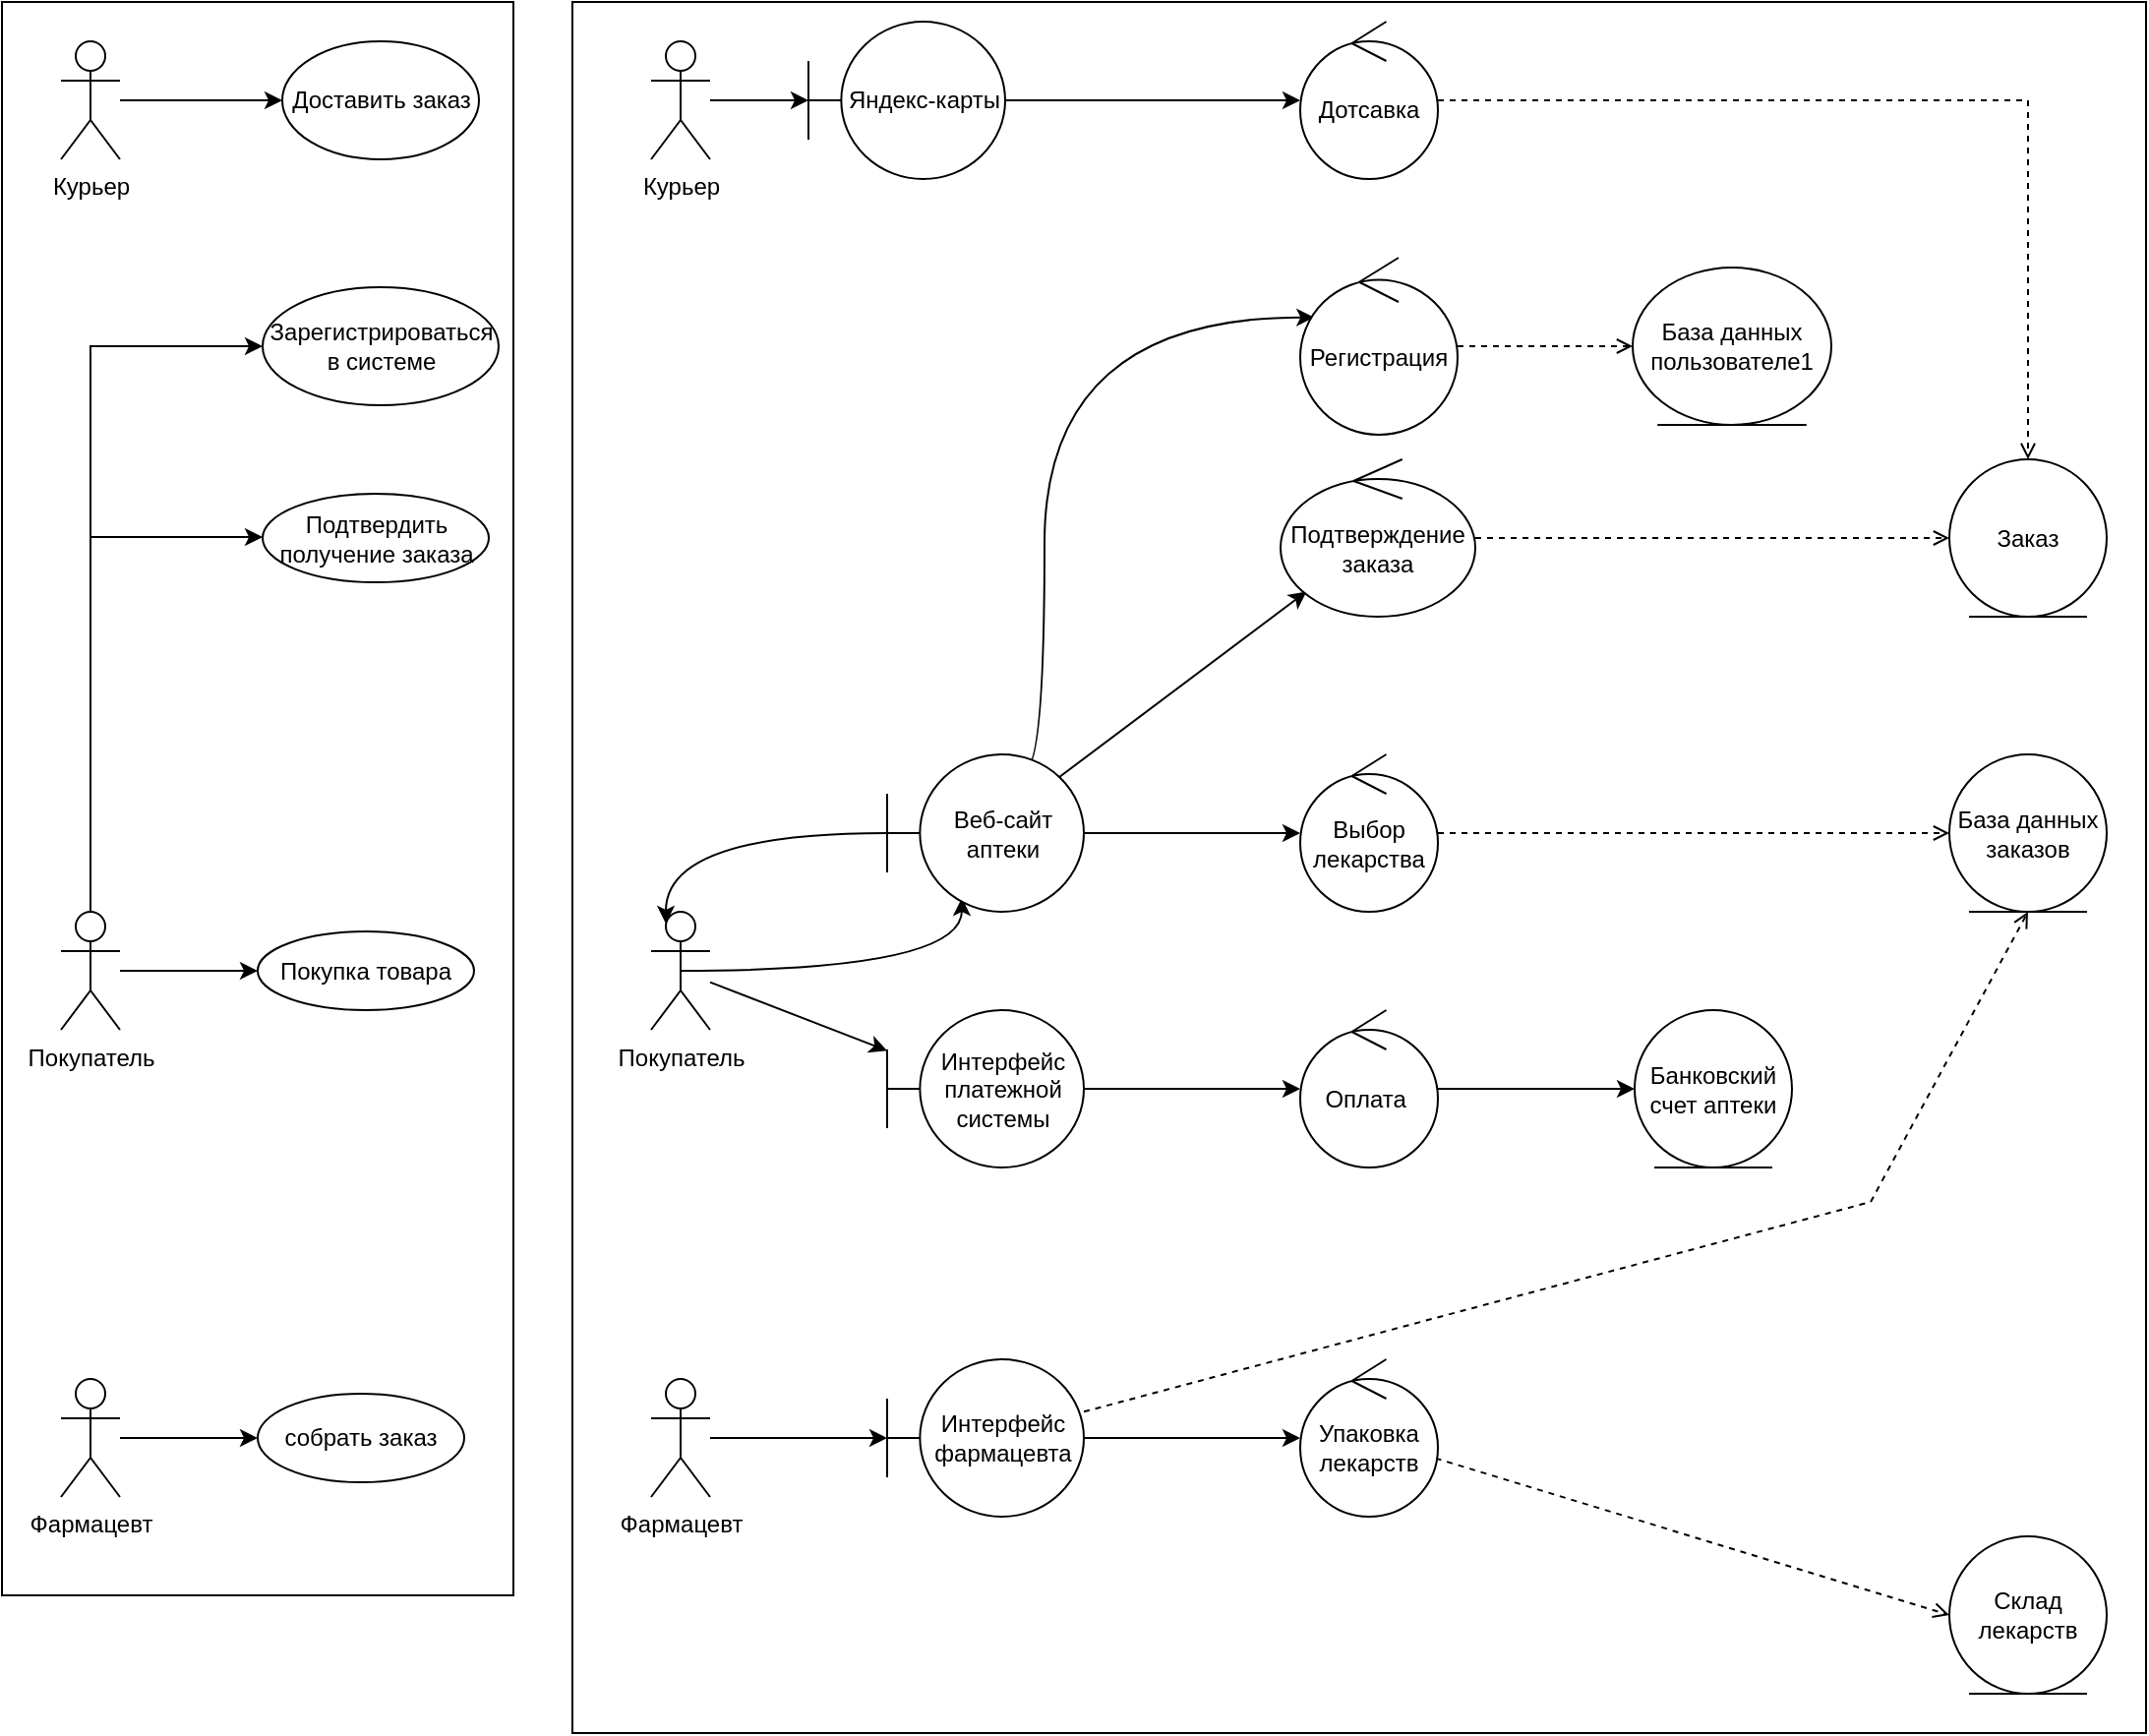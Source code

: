 <mxfile version="26.0.16">
  <diagram name="Страница — 1" id="dqRWkBIB7Zv8lyWxam82">
    <mxGraphModel dx="3267" dy="1292" grid="1" gridSize="10" guides="1" tooltips="1" connect="1" arrows="1" fold="1" page="1" pageScale="1" pageWidth="827" pageHeight="1169" math="0" shadow="0">
      <root>
        <mxCell id="0" />
        <mxCell id="1" parent="0" />
        <mxCell id="P8F0VEBTFIbNjGWBx2y0-1" style="rounded=0;orthogonalLoop=1;jettySize=auto;html=1;exitX=0.5;exitY=0.5;exitDx=0;exitDy=0;exitPerimeter=0;entryX=0.38;entryY=0.913;entryDx=0;entryDy=0;entryPerimeter=0;edgeStyle=orthogonalEdgeStyle;curved=1;" edge="1" parent="1" source="P8F0VEBTFIbNjGWBx2y0-3" target="P8F0VEBTFIbNjGWBx2y0-5">
          <mxGeometry relative="1" as="geometry">
            <Array as="points">
              <mxPoint x="218" y="552.5" />
            </Array>
          </mxGeometry>
        </mxCell>
        <mxCell id="P8F0VEBTFIbNjGWBx2y0-2" style="rounded=0;orthogonalLoop=1;jettySize=auto;html=1;" edge="1" parent="1" source="P8F0VEBTFIbNjGWBx2y0-3" target="P8F0VEBTFIbNjGWBx2y0-7">
          <mxGeometry relative="1" as="geometry" />
        </mxCell>
        <mxCell id="P8F0VEBTFIbNjGWBx2y0-3" value="Покупатель" style="shape=umlActor;verticalLabelPosition=bottom;verticalAlign=top;html=1;outlineConnect=0;" vertex="1" parent="1">
          <mxGeometry x="60" y="522.5" width="30" height="60" as="geometry" />
        </mxCell>
        <mxCell id="P8F0VEBTFIbNjGWBx2y0-4" style="edgeStyle=orthogonalEdgeStyle;rounded=0;orthogonalLoop=1;jettySize=auto;html=1;" edge="1" parent="1" source="P8F0VEBTFIbNjGWBx2y0-5" target="P8F0VEBTFIbNjGWBx2y0-11">
          <mxGeometry relative="1" as="geometry" />
        </mxCell>
        <mxCell id="P8F0VEBTFIbNjGWBx2y0-52" style="rounded=0;orthogonalLoop=1;jettySize=auto;html=1;exitX=0.854;exitY=0.164;exitDx=0;exitDy=0;exitPerimeter=0;" edge="1" parent="1" source="P8F0VEBTFIbNjGWBx2y0-5" target="P8F0VEBTFIbNjGWBx2y0-47">
          <mxGeometry relative="1" as="geometry" />
        </mxCell>
        <mxCell id="P8F0VEBTFIbNjGWBx2y0-59" style="edgeStyle=orthogonalEdgeStyle;rounded=0;orthogonalLoop=1;jettySize=auto;html=1;curved=1;entryX=0.089;entryY=0.337;entryDx=0;entryDy=0;entryPerimeter=0;" edge="1" parent="1" target="P8F0VEBTFIbNjGWBx2y0-57">
          <mxGeometry relative="1" as="geometry">
            <mxPoint x="250" y="450" as="sourcePoint" />
            <Array as="points">
              <mxPoint x="260" y="220" />
            </Array>
          </mxGeometry>
        </mxCell>
        <mxCell id="P8F0VEBTFIbNjGWBx2y0-5" value="Веб-сайт аптеки" style="shape=umlBoundary;whiteSpace=wrap;html=1;" vertex="1" parent="1">
          <mxGeometry x="180" y="442.5" width="100" height="80" as="geometry" />
        </mxCell>
        <mxCell id="P8F0VEBTFIbNjGWBx2y0-50" style="edgeStyle=orthogonalEdgeStyle;rounded=0;orthogonalLoop=1;jettySize=auto;html=1;" edge="1" parent="1" source="P8F0VEBTFIbNjGWBx2y0-7" target="P8F0VEBTFIbNjGWBx2y0-49">
          <mxGeometry relative="1" as="geometry" />
        </mxCell>
        <mxCell id="P8F0VEBTFIbNjGWBx2y0-7" value="Интерфейс платежной системы" style="shape=umlBoundary;whiteSpace=wrap;html=1;" vertex="1" parent="1">
          <mxGeometry x="180" y="572.5" width="100" height="80" as="geometry" />
        </mxCell>
        <mxCell id="P8F0VEBTFIbNjGWBx2y0-9" value="База данных заказов" style="ellipse;shape=umlEntity;whiteSpace=wrap;html=1;" vertex="1" parent="1">
          <mxGeometry x="720" y="442.5" width="80" height="80" as="geometry" />
        </mxCell>
        <mxCell id="P8F0VEBTFIbNjGWBx2y0-10" style="rounded=0;orthogonalLoop=1;jettySize=auto;html=1;entryX=0;entryY=0.5;entryDx=0;entryDy=0;dashed=1;endArrow=open;endFill=0;" edge="1" parent="1" source="P8F0VEBTFIbNjGWBx2y0-11" target="P8F0VEBTFIbNjGWBx2y0-9">
          <mxGeometry relative="1" as="geometry" />
        </mxCell>
        <mxCell id="P8F0VEBTFIbNjGWBx2y0-11" value="Выбор&lt;br&gt;лекарства" style="ellipse;shape=umlControl;whiteSpace=wrap;html=1;" vertex="1" parent="1">
          <mxGeometry x="390" y="442.5" width="70" height="80" as="geometry" />
        </mxCell>
        <mxCell id="P8F0VEBTFIbNjGWBx2y0-12" style="rounded=0;orthogonalLoop=1;jettySize=auto;html=1;entryX=0.25;entryY=0.1;entryDx=0;entryDy=0;entryPerimeter=0;edgeStyle=orthogonalEdgeStyle;curved=1;" edge="1" parent="1" source="P8F0VEBTFIbNjGWBx2y0-5" target="P8F0VEBTFIbNjGWBx2y0-3">
          <mxGeometry relative="1" as="geometry">
            <Array as="points">
              <mxPoint x="68" y="482.5" />
            </Array>
          </mxGeometry>
        </mxCell>
        <mxCell id="P8F0VEBTFIbNjGWBx2y0-77" style="edgeStyle=orthogonalEdgeStyle;rounded=0;orthogonalLoop=1;jettySize=auto;html=1;" edge="1" parent="1" source="P8F0VEBTFIbNjGWBx2y0-21" target="P8F0VEBTFIbNjGWBx2y0-69">
          <mxGeometry relative="1" as="geometry" />
        </mxCell>
        <mxCell id="P8F0VEBTFIbNjGWBx2y0-21" value="Фармацевт" style="shape=umlActor;verticalLabelPosition=bottom;verticalAlign=top;html=1;outlineConnect=0;" vertex="1" parent="1">
          <mxGeometry x="60" y="760" width="30" height="60" as="geometry" />
        </mxCell>
        <mxCell id="P8F0VEBTFIbNjGWBx2y0-29" style="edgeStyle=orthogonalEdgeStyle;rounded=0;orthogonalLoop=1;jettySize=auto;html=1;" edge="1" parent="1" source="P8F0VEBTFIbNjGWBx2y0-30" target="P8F0VEBTFIbNjGWBx2y0-36">
          <mxGeometry relative="1" as="geometry" />
        </mxCell>
        <mxCell id="P8F0VEBTFIbNjGWBx2y0-30" value="Курьер" style="shape=umlActor;verticalLabelPosition=bottom;verticalAlign=top;html=1;outlineConnect=0;" vertex="1" parent="1">
          <mxGeometry x="60" y="80" width="30" height="60" as="geometry" />
        </mxCell>
        <mxCell id="P8F0VEBTFIbNjGWBx2y0-35" style="edgeStyle=orthogonalEdgeStyle;rounded=0;orthogonalLoop=1;jettySize=auto;html=1;" edge="1" parent="1" source="P8F0VEBTFIbNjGWBx2y0-36" target="P8F0VEBTFIbNjGWBx2y0-38">
          <mxGeometry relative="1" as="geometry" />
        </mxCell>
        <mxCell id="P8F0VEBTFIbNjGWBx2y0-36" value="Яндекс-карты" style="shape=umlBoundary;whiteSpace=wrap;html=1;" vertex="1" parent="1">
          <mxGeometry x="140" y="70" width="100" height="80" as="geometry" />
        </mxCell>
        <mxCell id="P8F0VEBTFIbNjGWBx2y0-79" style="edgeStyle=orthogonalEdgeStyle;rounded=0;orthogonalLoop=1;jettySize=auto;html=1;entryX=0.5;entryY=0;entryDx=0;entryDy=0;dashed=1;endArrow=open;endFill=0;" edge="1" parent="1" source="P8F0VEBTFIbNjGWBx2y0-38" target="P8F0VEBTFIbNjGWBx2y0-48">
          <mxGeometry relative="1" as="geometry" />
        </mxCell>
        <mxCell id="P8F0VEBTFIbNjGWBx2y0-38" value="Дотсавка" style="ellipse;shape=umlControl;whiteSpace=wrap;html=1;" vertex="1" parent="1">
          <mxGeometry x="390" y="70" width="70" height="80" as="geometry" />
        </mxCell>
        <mxCell id="P8F0VEBTFIbNjGWBx2y0-40" value="Банковский счет аптеки" style="ellipse;shape=umlEntity;whiteSpace=wrap;html=1;" vertex="1" parent="1">
          <mxGeometry x="560" y="572.5" width="80" height="80" as="geometry" />
        </mxCell>
        <mxCell id="P8F0VEBTFIbNjGWBx2y0-46" style="edgeStyle=orthogonalEdgeStyle;rounded=0;orthogonalLoop=1;jettySize=auto;html=1;dashed=1;endArrow=open;endFill=0;" edge="1" parent="1" source="P8F0VEBTFIbNjGWBx2y0-47" target="P8F0VEBTFIbNjGWBx2y0-48">
          <mxGeometry relative="1" as="geometry" />
        </mxCell>
        <mxCell id="P8F0VEBTFIbNjGWBx2y0-47" value="Подтверждение заказа" style="ellipse;shape=umlControl;whiteSpace=wrap;html=1;" vertex="1" parent="1">
          <mxGeometry x="380" y="292.5" width="99" height="80" as="geometry" />
        </mxCell>
        <mxCell id="P8F0VEBTFIbNjGWBx2y0-48" value="Заказ" style="ellipse;shape=umlEntity;whiteSpace=wrap;html=1;" vertex="1" parent="1">
          <mxGeometry x="720" y="292.5" width="80" height="80" as="geometry" />
        </mxCell>
        <mxCell id="P8F0VEBTFIbNjGWBx2y0-51" style="edgeStyle=orthogonalEdgeStyle;rounded=0;orthogonalLoop=1;jettySize=auto;html=1;" edge="1" parent="1" source="P8F0VEBTFIbNjGWBx2y0-49" target="P8F0VEBTFIbNjGWBx2y0-40">
          <mxGeometry relative="1" as="geometry" />
        </mxCell>
        <mxCell id="P8F0VEBTFIbNjGWBx2y0-49" value="Оплата&amp;nbsp;" style="ellipse;shape=umlControl;whiteSpace=wrap;html=1;" vertex="1" parent="1">
          <mxGeometry x="390" y="572.5" width="70" height="80" as="geometry" />
        </mxCell>
        <mxCell id="P8F0VEBTFIbNjGWBx2y0-60" style="edgeStyle=orthogonalEdgeStyle;rounded=0;orthogonalLoop=1;jettySize=auto;html=1;dashed=1;endArrow=open;endFill=0;" edge="1" parent="1" source="P8F0VEBTFIbNjGWBx2y0-57" target="P8F0VEBTFIbNjGWBx2y0-58">
          <mxGeometry relative="1" as="geometry" />
        </mxCell>
        <mxCell id="P8F0VEBTFIbNjGWBx2y0-57" value="Регистрация" style="ellipse;shape=umlControl;whiteSpace=wrap;html=1;" vertex="1" parent="1">
          <mxGeometry x="390" y="190" width="80" height="90" as="geometry" />
        </mxCell>
        <mxCell id="P8F0VEBTFIbNjGWBx2y0-58" value="База данных пользователе1" style="ellipse;shape=umlEntity;whiteSpace=wrap;html=1;" vertex="1" parent="1">
          <mxGeometry x="559" y="195" width="101" height="80" as="geometry" />
        </mxCell>
        <mxCell id="P8F0VEBTFIbNjGWBx2y0-68" style="edgeStyle=orthogonalEdgeStyle;rounded=0;orthogonalLoop=1;jettySize=auto;html=1;" edge="1" parent="1" source="P8F0VEBTFIbNjGWBx2y0-69" target="P8F0VEBTFIbNjGWBx2y0-71">
          <mxGeometry relative="1" as="geometry" />
        </mxCell>
        <mxCell id="P8F0VEBTFIbNjGWBx2y0-85" style="rounded=0;orthogonalLoop=1;jettySize=auto;html=1;entryX=0.5;entryY=1;entryDx=0;entryDy=0;dashed=1;endArrow=open;endFill=0;" edge="1" parent="1" source="P8F0VEBTFIbNjGWBx2y0-69" target="P8F0VEBTFIbNjGWBx2y0-9">
          <mxGeometry relative="1" as="geometry">
            <Array as="points">
              <mxPoint x="680" y="670" />
            </Array>
          </mxGeometry>
        </mxCell>
        <mxCell id="P8F0VEBTFIbNjGWBx2y0-69" value="Интерфейс фармацевта" style="shape=umlBoundary;whiteSpace=wrap;html=1;" vertex="1" parent="1">
          <mxGeometry x="180" y="750" width="100" height="80" as="geometry" />
        </mxCell>
        <mxCell id="P8F0VEBTFIbNjGWBx2y0-70" style="rounded=0;orthogonalLoop=1;jettySize=auto;html=1;entryX=0;entryY=0.5;entryDx=0;entryDy=0;endArrow=open;endFill=0;dashed=1;" edge="1" parent="1" source="P8F0VEBTFIbNjGWBx2y0-71" target="P8F0VEBTFIbNjGWBx2y0-72">
          <mxGeometry relative="1" as="geometry" />
        </mxCell>
        <mxCell id="P8F0VEBTFIbNjGWBx2y0-71" value="Упаковка лекарств" style="ellipse;shape=umlControl;whiteSpace=wrap;html=1;" vertex="1" parent="1">
          <mxGeometry x="390" y="750" width="70" height="80" as="geometry" />
        </mxCell>
        <mxCell id="P8F0VEBTFIbNjGWBx2y0-72" value="Склад лекарств" style="ellipse;shape=umlEntity;whiteSpace=wrap;html=1;" vertex="1" parent="1">
          <mxGeometry x="720" y="840" width="80" height="80" as="geometry" />
        </mxCell>
        <mxCell id="P8F0VEBTFIbNjGWBx2y0-97" style="edgeStyle=orthogonalEdgeStyle;rounded=0;orthogonalLoop=1;jettySize=auto;html=1;entryX=0;entryY=0.5;entryDx=0;entryDy=0;" edge="1" parent="1" source="P8F0VEBTFIbNjGWBx2y0-80" target="P8F0VEBTFIbNjGWBx2y0-88">
          <mxGeometry relative="1" as="geometry" />
        </mxCell>
        <mxCell id="P8F0VEBTFIbNjGWBx2y0-80" value="Курьер" style="shape=umlActor;verticalLabelPosition=bottom;verticalAlign=top;html=1;outlineConnect=0;" vertex="1" parent="1">
          <mxGeometry x="-240" y="80" width="30" height="60" as="geometry" />
        </mxCell>
        <mxCell id="P8F0VEBTFIbNjGWBx2y0-93" style="edgeStyle=orthogonalEdgeStyle;rounded=0;orthogonalLoop=1;jettySize=auto;html=1;entryX=0;entryY=0.5;entryDx=0;entryDy=0;" edge="1" parent="1" source="P8F0VEBTFIbNjGWBx2y0-82" target="P8F0VEBTFIbNjGWBx2y0-86">
          <mxGeometry relative="1" as="geometry" />
        </mxCell>
        <mxCell id="P8F0VEBTFIbNjGWBx2y0-94" style="edgeStyle=orthogonalEdgeStyle;rounded=0;orthogonalLoop=1;jettySize=auto;html=1;" edge="1" parent="1" source="P8F0VEBTFIbNjGWBx2y0-82" target="P8F0VEBTFIbNjGWBx2y0-89">
          <mxGeometry relative="1" as="geometry">
            <Array as="points">
              <mxPoint x="-225" y="332" />
            </Array>
          </mxGeometry>
        </mxCell>
        <mxCell id="P8F0VEBTFIbNjGWBx2y0-95" style="edgeStyle=orthogonalEdgeStyle;rounded=0;orthogonalLoop=1;jettySize=auto;html=1;" edge="1" parent="1" source="P8F0VEBTFIbNjGWBx2y0-82" target="P8F0VEBTFIbNjGWBx2y0-87">
          <mxGeometry relative="1" as="geometry">
            <Array as="points">
              <mxPoint x="-225" y="235" />
            </Array>
          </mxGeometry>
        </mxCell>
        <mxCell id="P8F0VEBTFIbNjGWBx2y0-82" value="Покупатель" style="shape=umlActor;verticalLabelPosition=bottom;verticalAlign=top;html=1;outlineConnect=0;" vertex="1" parent="1">
          <mxGeometry x="-240" y="522.5" width="30" height="60" as="geometry" />
        </mxCell>
        <mxCell id="P8F0VEBTFIbNjGWBx2y0-92" style="edgeStyle=orthogonalEdgeStyle;rounded=0;orthogonalLoop=1;jettySize=auto;html=1;entryX=0;entryY=0.5;entryDx=0;entryDy=0;" edge="1" parent="1" source="P8F0VEBTFIbNjGWBx2y0-83" target="P8F0VEBTFIbNjGWBx2y0-90">
          <mxGeometry relative="1" as="geometry" />
        </mxCell>
        <mxCell id="P8F0VEBTFIbNjGWBx2y0-83" value="Фармацевт" style="shape=umlActor;verticalLabelPosition=bottom;verticalAlign=top;html=1;outlineConnect=0;" vertex="1" parent="1">
          <mxGeometry x="-240" y="760" width="30" height="60" as="geometry" />
        </mxCell>
        <mxCell id="P8F0VEBTFIbNjGWBx2y0-86" value="Покупка товара" style="ellipse;whiteSpace=wrap;html=1;" vertex="1" parent="1">
          <mxGeometry x="-140" y="532.5" width="110" height="40" as="geometry" />
        </mxCell>
        <mxCell id="P8F0VEBTFIbNjGWBx2y0-87" value="Зарегистрироваться в системе" style="ellipse;whiteSpace=wrap;html=1;" vertex="1" parent="1">
          <mxGeometry x="-137.5" y="205" width="120" height="60" as="geometry" />
        </mxCell>
        <mxCell id="P8F0VEBTFIbNjGWBx2y0-88" value="Доставить заказ" style="ellipse;whiteSpace=wrap;html=1;" vertex="1" parent="1">
          <mxGeometry x="-127.5" y="80" width="100" height="60" as="geometry" />
        </mxCell>
        <mxCell id="P8F0VEBTFIbNjGWBx2y0-89" value="Подтвердить получение заказа" style="ellipse;whiteSpace=wrap;html=1;" vertex="1" parent="1">
          <mxGeometry x="-137.5" y="310" width="115" height="45" as="geometry" />
        </mxCell>
        <mxCell id="P8F0VEBTFIbNjGWBx2y0-90" value="собрать заказ" style="ellipse;whiteSpace=wrap;html=1;" vertex="1" parent="1">
          <mxGeometry x="-140" y="767.5" width="105" height="45" as="geometry" />
        </mxCell>
        <mxCell id="P8F0VEBTFIbNjGWBx2y0-98" value="" style="rounded=0;whiteSpace=wrap;html=1;fillColor=none;" vertex="1" parent="1">
          <mxGeometry x="-270" y="60" width="260" height="810" as="geometry" />
        </mxCell>
        <mxCell id="P8F0VEBTFIbNjGWBx2y0-100" value="" style="rounded=0;whiteSpace=wrap;html=1;fillColor=none;" vertex="1" parent="1">
          <mxGeometry x="20" y="60" width="800" height="880" as="geometry" />
        </mxCell>
      </root>
    </mxGraphModel>
  </diagram>
</mxfile>
